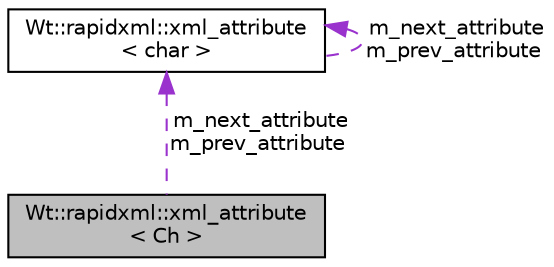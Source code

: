 digraph "Wt::rapidxml::xml_attribute&lt; Ch &gt;"
{
 // LATEX_PDF_SIZE
  edge [fontname="Helvetica",fontsize="10",labelfontname="Helvetica",labelfontsize="10"];
  node [fontname="Helvetica",fontsize="10",shape=record];
  Node1 [label="Wt::rapidxml::xml_attribute\l\< Ch \>",height=0.2,width=0.4,color="black", fillcolor="grey75", style="filled", fontcolor="black",tooltip=" "];
  Node2 -> Node1 [dir="back",color="darkorchid3",fontsize="10",style="dashed",label=" m_next_attribute\nm_prev_attribute" ];
  Node2 [label="Wt::rapidxml::xml_attribute\l\< char \>",height=0.2,width=0.4,color="black", fillcolor="white", style="filled",URL="$classWt_1_1rapidxml_1_1xml__attribute.html",tooltip=" "];
  Node2 -> Node2 [dir="back",color="darkorchid3",fontsize="10",style="dashed",label=" m_next_attribute\nm_prev_attribute" ];
}
